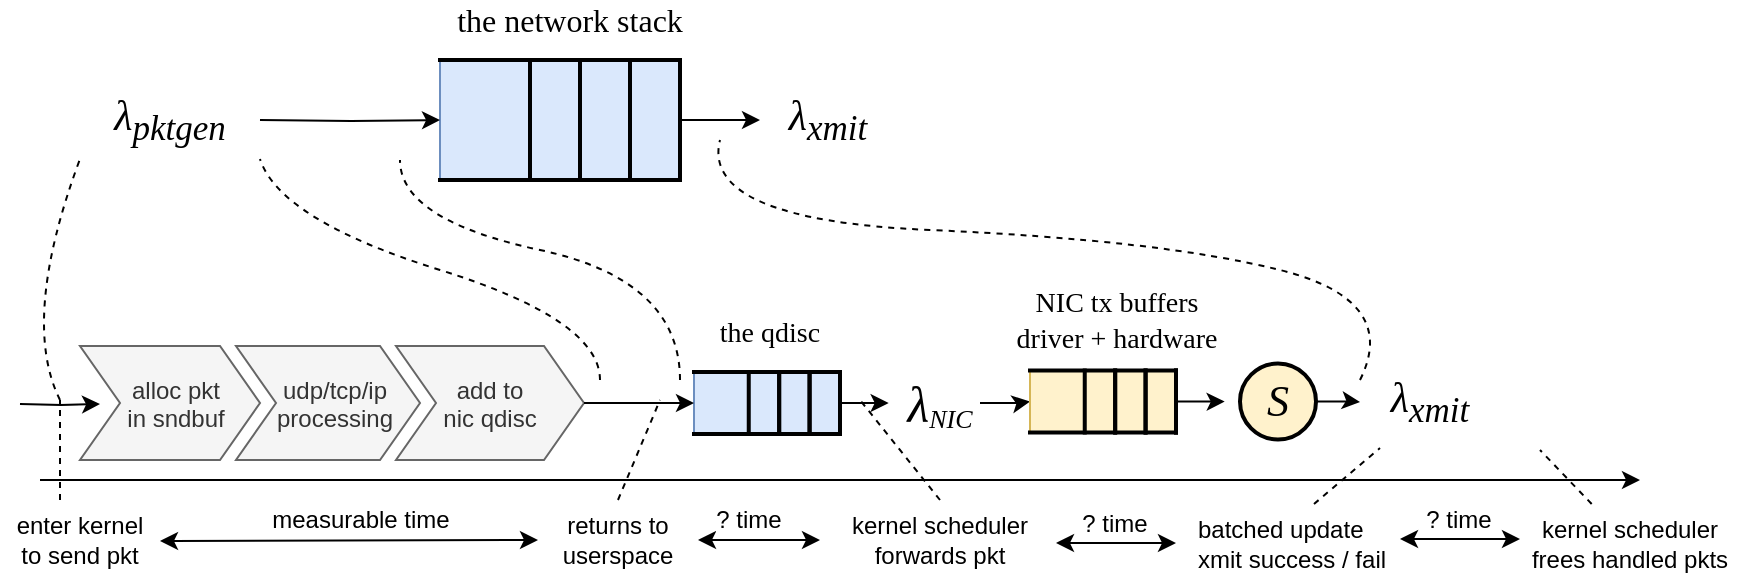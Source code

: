 <mxfile version="13.0.1" type="device"><diagram id="U8-f_7Jzzh13Jt_JUFvY" name="Page-1"><mxGraphModel dx="1360" dy="943" grid="1" gridSize="10" guides="1" tooltips="1" connect="1" arrows="1" fold="1" page="1" pageScale="1" pageWidth="827" pageHeight="1169" math="0" shadow="0"><root><mxCell id="0"/><mxCell id="1" parent="0"/><mxCell id="lTMGWLbRDilhScznKtRW-1" value="" style="group;fillColor=#dae8fc;strokeColor=#6c8ebf;" vertex="1" connectable="0" parent="1"><mxGeometry x="220" y="70" width="120" height="60" as="geometry"/></mxCell><mxCell id="lTMGWLbRDilhScznKtRW-2" value="" style="group" vertex="1" connectable="0" parent="lTMGWLbRDilhScznKtRW-1"><mxGeometry width="120" height="60" as="geometry"/></mxCell><mxCell id="lTMGWLbRDilhScznKtRW-3" value="" style="group" vertex="1" connectable="0" parent="lTMGWLbRDilhScznKtRW-2"><mxGeometry width="120" height="60" as="geometry"/></mxCell><mxCell id="lTMGWLbRDilhScznKtRW-4" value="" style="group" vertex="1" connectable="0" parent="lTMGWLbRDilhScznKtRW-3"><mxGeometry width="120" height="60" as="geometry"/></mxCell><mxCell id="lTMGWLbRDilhScznKtRW-5" value="" style="shape=partialRectangle;whiteSpace=wrap;html=1;bottom=0;right=0;fillColor=none;rotation=180;strokeWidth=2;" vertex="1" parent="lTMGWLbRDilhScznKtRW-4"><mxGeometry width="120" height="60" as="geometry"/></mxCell><mxCell id="lTMGWLbRDilhScznKtRW-6" value="" style="shape=partialRectangle;whiteSpace=wrap;html=1;bottom=0;right=0;fillColor=none;rotation=180;flipH=0;strokeWidth=2;flipV=1;" vertex="1" parent="lTMGWLbRDilhScznKtRW-4"><mxGeometry width="120" height="60" as="geometry"/></mxCell><mxCell id="lTMGWLbRDilhScznKtRW-13" value="" style="edgeStyle=orthogonalEdgeStyle;rounded=0;orthogonalLoop=1;jettySize=auto;html=1;" edge="1" parent="lTMGWLbRDilhScznKtRW-4" source="lTMGWLbRDilhScznKtRW-7"><mxGeometry relative="1" as="geometry"><mxPoint x="160" y="30" as="targetPoint"/></mxGeometry></mxCell><mxCell id="lTMGWLbRDilhScznKtRW-7" value="" style="shape=partialRectangle;whiteSpace=wrap;html=1;top=0;bottom=0;fillColor=none;strokeColor=#000000;strokeWidth=2;" vertex="1" parent="lTMGWLbRDilhScznKtRW-4"><mxGeometry x="95" width="25" height="60" as="geometry"/></mxCell><mxCell id="lTMGWLbRDilhScznKtRW-8" value="" style="shape=partialRectangle;whiteSpace=wrap;html=1;top=0;bottom=0;fillColor=none;strokeColor=#000000;strokeWidth=2;" vertex="1" parent="lTMGWLbRDilhScznKtRW-4"><mxGeometry x="70" width="25" height="60" as="geometry"/></mxCell><mxCell id="lTMGWLbRDilhScznKtRW-9" value="" style="shape=partialRectangle;whiteSpace=wrap;html=1;top=0;bottom=0;fillColor=none;strokeColor=#000000;strokeWidth=2;" vertex="1" parent="lTMGWLbRDilhScznKtRW-4"><mxGeometry x="45" width="25" height="60" as="geometry"/></mxCell><mxCell id="lTMGWLbRDilhScznKtRW-11" value="" style="edgeStyle=orthogonalEdgeStyle;rounded=0;orthogonalLoop=1;jettySize=auto;html=1;" edge="1" parent="1" target="lTMGWLbRDilhScznKtRW-6"><mxGeometry relative="1" as="geometry"><mxPoint x="130" y="100" as="sourcePoint"/></mxGeometry></mxCell><mxCell id="lTMGWLbRDilhScznKtRW-15" value="&lt;font style=&quot;font-size: 16px&quot; face=&quot;Tahoma&quot;&gt;the network stack&lt;/font&gt;" style="text;html=1;strokeColor=none;fillColor=none;align=center;verticalAlign=middle;whiteSpace=wrap;rounded=0;" vertex="1" parent="1"><mxGeometry x="220" y="40" width="130" height="20" as="geometry"/></mxCell><mxCell id="lTMGWLbRDilhScznKtRW-16" value="" style="group;fillColor=#dae8fc;strokeColor=#6c8ebf;" vertex="1" connectable="0" parent="1"><mxGeometry x="347" y="226" width="73" height="31" as="geometry"/></mxCell><mxCell id="lTMGWLbRDilhScznKtRW-17" value="" style="group" vertex="1" connectable="0" parent="lTMGWLbRDilhScznKtRW-16"><mxGeometry width="73" height="31.0" as="geometry"/></mxCell><mxCell id="lTMGWLbRDilhScznKtRW-18" value="" style="group" vertex="1" connectable="0" parent="lTMGWLbRDilhScznKtRW-17"><mxGeometry width="73" height="31.0" as="geometry"/></mxCell><mxCell id="lTMGWLbRDilhScznKtRW-19" value="" style="group" vertex="1" connectable="0" parent="lTMGWLbRDilhScznKtRW-18"><mxGeometry width="73" height="31.0" as="geometry"/></mxCell><mxCell id="lTMGWLbRDilhScznKtRW-20" value="" style="shape=partialRectangle;whiteSpace=wrap;html=1;bottom=0;right=0;fillColor=none;rotation=180;strokeWidth=2;" vertex="1" parent="lTMGWLbRDilhScznKtRW-19"><mxGeometry width="73" height="31.0" as="geometry"/></mxCell><mxCell id="lTMGWLbRDilhScznKtRW-21" value="" style="shape=partialRectangle;whiteSpace=wrap;html=1;bottom=0;right=0;fillColor=none;rotation=180;flipH=0;strokeWidth=2;flipV=1;" vertex="1" parent="lTMGWLbRDilhScznKtRW-19"><mxGeometry width="73" height="31.0" as="geometry"/></mxCell><mxCell id="lTMGWLbRDilhScznKtRW-22" value="" style="edgeStyle=orthogonalEdgeStyle;rounded=0;orthogonalLoop=1;jettySize=auto;html=1;" edge="1" parent="lTMGWLbRDilhScznKtRW-19" source="lTMGWLbRDilhScznKtRW-23"><mxGeometry relative="1" as="geometry"><mxPoint x="97.333" y="15.5" as="targetPoint"/></mxGeometry></mxCell><mxCell id="lTMGWLbRDilhScznKtRW-23" value="" style="shape=partialRectangle;whiteSpace=wrap;html=1;top=0;bottom=0;fillColor=none;strokeColor=#000000;strokeWidth=2;" vertex="1" parent="lTMGWLbRDilhScznKtRW-19"><mxGeometry x="57.792" width="15.208" height="31.0" as="geometry"/></mxCell><mxCell id="lTMGWLbRDilhScznKtRW-24" value="" style="shape=partialRectangle;whiteSpace=wrap;html=1;top=0;bottom=0;fillColor=none;strokeColor=#000000;strokeWidth=2;" vertex="1" parent="lTMGWLbRDilhScznKtRW-19"><mxGeometry x="42.583" width="15.208" height="31.0" as="geometry"/></mxCell><mxCell id="lTMGWLbRDilhScznKtRW-25" value="" style="shape=partialRectangle;whiteSpace=wrap;html=1;top=0;bottom=0;fillColor=none;strokeColor=#000000;strokeWidth=2;" vertex="1" parent="lTMGWLbRDilhScznKtRW-19"><mxGeometry x="27.375" width="15.208" height="31.0" as="geometry"/></mxCell><mxCell id="lTMGWLbRDilhScznKtRW-69" value="" style="edgeStyle=orthogonalEdgeStyle;rounded=0;orthogonalLoop=1;jettySize=auto;html=1;entryX=1;entryY=0.5;entryDx=0;entryDy=0;" edge="1" parent="1" source="lTMGWLbRDilhScznKtRW-27" target="lTMGWLbRDilhScznKtRW-63"><mxGeometry relative="1" as="geometry"/></mxCell><mxCell id="lTMGWLbRDilhScznKtRW-27" value="&lt;i style=&quot;font-size: 25px&quot;&gt;&lt;font style=&quot;font-size: 25px&quot; face=&quot;Georgia&quot;&gt;λ&lt;font size=&quot;1&quot;&gt;&lt;sub style=&quot;font-size: 13px&quot;&gt;NIC&lt;/sub&gt;&lt;/font&gt;&lt;/font&gt;&lt;/i&gt;" style="text;html=1;strokeColor=none;fillColor=none;align=center;verticalAlign=middle;whiteSpace=wrap;rounded=0;fontSize=22;" vertex="1" parent="1"><mxGeometry x="450" y="230.75" width="40" height="21.5" as="geometry"/></mxCell><mxCell id="lTMGWLbRDilhScznKtRW-28" value="&lt;i style=&quot;font-size: 21px&quot;&gt;&lt;font style=&quot;font-size: 21px&quot; face=&quot;Georgia&quot;&gt;λ&lt;font style=&quot;font-size: 21px&quot;&gt;&lt;sub&gt;xmit&lt;/sub&gt;&lt;/font&gt;&lt;/font&gt;&lt;/i&gt;" style="text;html=1;strokeColor=none;fillColor=none;align=center;verticalAlign=middle;whiteSpace=wrap;rounded=0;fontSize=22;" vertex="1" parent="1"><mxGeometry x="690" y="221.25" width="50" height="39" as="geometry"/></mxCell><mxCell id="lTMGWLbRDilhScznKtRW-29" value="&lt;font style=&quot;font-size: 14px&quot; face=&quot;Tahoma&quot;&gt;the qdisc&lt;br&gt;&lt;/font&gt;" style="text;html=1;strokeColor=none;fillColor=none;align=center;verticalAlign=middle;whiteSpace=wrap;rounded=0;" vertex="1" parent="1"><mxGeometry x="350" y="197" width="70" height="20" as="geometry"/></mxCell><mxCell id="lTMGWLbRDilhScznKtRW-38" value="" style="endArrow=none;dashed=1;html=1;curved=1;entryX=1;entryY=1;entryDx=0;entryDy=0;" edge="1" parent="1"><mxGeometry width="50" height="50" relative="1" as="geometry"><mxPoint x="300" y="230" as="sourcePoint"/><mxPoint x="130" y="119.5" as="targetPoint"/><Array as="points"><mxPoint x="300" y="200"/><mxPoint x="140" y="150"/></Array></mxGeometry></mxCell><mxCell id="lTMGWLbRDilhScznKtRW-39" value="" style="endArrow=none;dashed=1;html=1;curved=1;entryX=0;entryY=1;entryDx=0;entryDy=0;" edge="1" parent="1"><mxGeometry width="50" height="50" relative="1" as="geometry"><mxPoint x="30" y="240" as="sourcePoint"/><mxPoint x="40" y="119.5" as="targetPoint"/><Array as="points"><mxPoint x="10" y="200"/></Array></mxGeometry></mxCell><mxCell id="lTMGWLbRDilhScznKtRW-31" value="" style="swimlane;childLayout=stackLayout;horizontal=1;fillColor=none;horizontalStack=1;resizeParent=1;resizeParentMax=0;resizeLast=0;collapsible=0;strokeColor=none;stackBorder=10;stackSpacing=-12;resizable=1;align=center;points=[];fontColor=#000000;" vertex="1" parent="1"><mxGeometry x="30" y="180" width="272" height="100" as="geometry"/></mxCell><mxCell id="lTMGWLbRDilhScznKtRW-32" value="alloc pkt&#xA;in sndbuf" style="shape=step;perimeter=stepPerimeter;fixedSize=1;points=[];spacingLeft=6;fillColor=#f5f5f5;strokeColor=#666666;fontColor=#333333;" vertex="1" parent="lTMGWLbRDilhScznKtRW-31"><mxGeometry x="10" y="33" width="90" height="57" as="geometry"/></mxCell><mxCell id="lTMGWLbRDilhScznKtRW-85" value="" style="endArrow=classic;html=1;fontSize=12;" edge="1" parent="lTMGWLbRDilhScznKtRW-31"><mxGeometry width="50" height="50" relative="1" as="geometry"><mxPoint x="-10" y="100" as="sourcePoint"/><mxPoint x="790" y="100" as="targetPoint"/></mxGeometry></mxCell><mxCell id="lTMGWLbRDilhScznKtRW-33" value="udp/tcp/ip&#xA;processing" style="shape=step;perimeter=stepPerimeter;fixedSize=1;points=[];spacingLeft=7;fillColor=#f5f5f5;strokeColor=#666666;fontColor=#333333;" vertex="1" parent="lTMGWLbRDilhScznKtRW-31"><mxGeometry x="88" y="33" width="92" height="57" as="geometry"/></mxCell><mxCell id="lTMGWLbRDilhScznKtRW-34" value="add to&#xA;nic qdisc" style="shape=step;perimeter=stepPerimeter;fixedSize=1;points=[];fillColor=#f5f5f5;strokeColor=#666666;fontColor=#333333;" vertex="1" parent="lTMGWLbRDilhScznKtRW-31"><mxGeometry x="168" y="33" width="94" height="57" as="geometry"/></mxCell><mxCell id="lTMGWLbRDilhScznKtRW-55" value="" style="edgeStyle=orthogonalEdgeStyle;rounded=0;orthogonalLoop=1;jettySize=auto;html=1;" edge="1" parent="1" source="lTMGWLbRDilhScznKtRW-34" target="lTMGWLbRDilhScznKtRW-21"><mxGeometry relative="1" as="geometry"/></mxCell><mxCell id="lTMGWLbRDilhScznKtRW-58" value="" style="group;fillColor=#fff2cc;strokeColor=#d6b656;" vertex="1" connectable="0" parent="1"><mxGeometry x="515" y="225.25" width="73" height="31" as="geometry"/></mxCell><mxCell id="lTMGWLbRDilhScznKtRW-59" value="" style="group" vertex="1" connectable="0" parent="lTMGWLbRDilhScznKtRW-58"><mxGeometry width="73" height="31.0" as="geometry"/></mxCell><mxCell id="lTMGWLbRDilhScznKtRW-60" value="" style="group" vertex="1" connectable="0" parent="lTMGWLbRDilhScznKtRW-59"><mxGeometry width="73" height="31.0" as="geometry"/></mxCell><mxCell id="lTMGWLbRDilhScznKtRW-61" value="" style="group" vertex="1" connectable="0" parent="lTMGWLbRDilhScznKtRW-60"><mxGeometry width="73" height="31.0" as="geometry"/></mxCell><mxCell id="lTMGWLbRDilhScznKtRW-62" value="" style="shape=partialRectangle;whiteSpace=wrap;html=1;bottom=0;right=0;fillColor=none;rotation=180;strokeWidth=2;" vertex="1" parent="lTMGWLbRDilhScznKtRW-61"><mxGeometry width="73" height="31.0" as="geometry"/></mxCell><mxCell id="lTMGWLbRDilhScznKtRW-63" value="" style="shape=partialRectangle;whiteSpace=wrap;html=1;bottom=0;right=0;fillColor=none;rotation=180;flipH=0;strokeWidth=2;flipV=1;" vertex="1" parent="lTMGWLbRDilhScznKtRW-61"><mxGeometry width="73" height="31.0" as="geometry"/></mxCell><mxCell id="lTMGWLbRDilhScznKtRW-64" value="" style="edgeStyle=orthogonalEdgeStyle;rounded=0;orthogonalLoop=1;jettySize=auto;html=1;" edge="1" parent="lTMGWLbRDilhScznKtRW-61" source="lTMGWLbRDilhScznKtRW-65"><mxGeometry relative="1" as="geometry"><mxPoint x="97.333" y="15.5" as="targetPoint"/></mxGeometry></mxCell><mxCell id="lTMGWLbRDilhScznKtRW-65" value="" style="shape=partialRectangle;whiteSpace=wrap;html=1;top=0;bottom=0;fillColor=none;strokeColor=#000000;strokeWidth=2;" vertex="1" parent="lTMGWLbRDilhScznKtRW-61"><mxGeometry x="57.792" width="15.208" height="31.0" as="geometry"/></mxCell><mxCell id="lTMGWLbRDilhScznKtRW-66" value="" style="shape=partialRectangle;whiteSpace=wrap;html=1;top=0;bottom=0;fillColor=none;strokeColor=#000000;strokeWidth=2;" vertex="1" parent="lTMGWLbRDilhScznKtRW-61"><mxGeometry x="42.583" width="15.208" height="31.0" as="geometry"/></mxCell><mxCell id="lTMGWLbRDilhScznKtRW-67" value="" style="shape=partialRectangle;whiteSpace=wrap;html=1;top=0;bottom=0;fillColor=none;strokeColor=#000000;strokeWidth=2;" vertex="1" parent="lTMGWLbRDilhScznKtRW-61"><mxGeometry x="27.375" width="15.208" height="31.0" as="geometry"/></mxCell><mxCell id="lTMGWLbRDilhScznKtRW-68" value="&lt;div style=&quot;font-size: 14px&quot;&gt;&lt;font style=&quot;font-size: 14px&quot; face=&quot;Tahoma&quot;&gt;NIC tx buffers&lt;br&gt;&lt;/font&gt;&lt;/div&gt;&lt;div style=&quot;font-size: 14px&quot;&gt;&lt;font style=&quot;font-size: 14px&quot; face=&quot;Tahoma&quot;&gt;driver + hardware&lt;br&gt;&lt;/font&gt;&lt;/div&gt;" style="text;html=1;strokeColor=none;fillColor=none;align=center;verticalAlign=middle;whiteSpace=wrap;rounded=0;" vertex="1" parent="1"><mxGeometry x="480" y="190" width="157" height="20" as="geometry"/></mxCell><mxCell id="lTMGWLbRDilhScznKtRW-72" value="" style="edgeStyle=orthogonalEdgeStyle;rounded=0;orthogonalLoop=1;jettySize=auto;html=1;" edge="1" parent="1" source="lTMGWLbRDilhScznKtRW-70"><mxGeometry relative="1" as="geometry"><mxPoint x="680" y="241" as="targetPoint"/></mxGeometry></mxCell><mxCell id="lTMGWLbRDilhScznKtRW-70" value="&lt;font style=&quot;font-size: 22px;&quot; face=&quot;Georgia&quot;&gt;&lt;i style=&quot;font-size: 22px;&quot;&gt;S&lt;/i&gt;&lt;/font&gt;" style="ellipse;whiteSpace=wrap;html=1;aspect=fixed;strokeColor=#000000;strokeWidth=2;fillColor=#fff2cc;fontSize=22;" vertex="1" parent="1"><mxGeometry x="620" y="221.75" width="38" height="38" as="geometry"/></mxCell><mxCell id="lTMGWLbRDilhScznKtRW-73" value="&lt;i style=&quot;font-size: 21px&quot;&gt;&lt;font style=&quot;font-size: 21px&quot; face=&quot;Georgia&quot;&gt;λ&lt;font style=&quot;font-size: 21px&quot;&gt;&lt;sub&gt;xmit&lt;/sub&gt;&lt;/font&gt;&lt;/font&gt;&lt;/i&gt;" style="text;html=1;strokeColor=none;fillColor=none;align=center;verticalAlign=middle;whiteSpace=wrap;rounded=0;fontSize=22;" vertex="1" parent="1"><mxGeometry x="389" y="80" width="50" height="39" as="geometry"/></mxCell><mxCell id="lTMGWLbRDilhScznKtRW-74" value="&lt;i style=&quot;font-size: 21px&quot;&gt;&lt;font style=&quot;font-size: 21px&quot; face=&quot;Georgia&quot;&gt;λ&lt;sub&gt;pktgen&lt;/sub&gt;&lt;/font&gt;&lt;/i&gt;" style="text;html=1;strokeColor=none;fillColor=none;align=center;verticalAlign=middle;whiteSpace=wrap;rounded=0;fontSize=22;" vertex="1" parent="1"><mxGeometry x="60" y="80" width="50" height="39" as="geometry"/></mxCell><mxCell id="lTMGWLbRDilhScznKtRW-75" value="" style="endArrow=none;dashed=1;html=1;curved=1;" edge="1" parent="1"><mxGeometry width="50" height="50" relative="1" as="geometry"><mxPoint x="340" y="230" as="sourcePoint"/><mxPoint x="200" y="120" as="targetPoint"/><Array as="points"><mxPoint x="340" y="180"/><mxPoint x="200" y="150"/></Array></mxGeometry></mxCell><mxCell id="lTMGWLbRDilhScznKtRW-77" value="" style="endArrow=none;dashed=1;html=1;curved=1;" edge="1" parent="1"><mxGeometry width="50" height="50" relative="1" as="geometry"><mxPoint x="680" y="230" as="sourcePoint"/><mxPoint x="360" y="110" as="targetPoint"/><Array as="points"><mxPoint x="700" y="190"/><mxPoint x="580" y="160"/><mxPoint x="350" y="150"/></Array></mxGeometry></mxCell><mxCell id="lTMGWLbRDilhScznKtRW-78" value="" style="endArrow=none;dashed=1;html=1;fontSize=22;exitX=0.5;exitY=0;exitDx=0;exitDy=0;" edge="1" parent="1" source="lTMGWLbRDilhScznKtRW-79"><mxGeometry width="50" height="50" relative="1" as="geometry"><mxPoint x="430" y="290" as="sourcePoint"/><mxPoint x="430" y="240" as="targetPoint"/></mxGeometry></mxCell><mxCell id="lTMGWLbRDilhScznKtRW-79" value="&lt;div style=&quot;font-size: 12px&quot;&gt;kernel scheduler&lt;/div&gt;&lt;div style=&quot;font-size: 12px&quot;&gt;forwards pkt&lt;br style=&quot;font-size: 12px&quot;&gt;&lt;/div&gt;" style="text;html=1;strokeColor=none;fillColor=none;align=center;verticalAlign=middle;whiteSpace=wrap;rounded=0;fontSize=12;" vertex="1" parent="1"><mxGeometry x="420" y="290" width="100" height="40" as="geometry"/></mxCell><mxCell id="lTMGWLbRDilhScznKtRW-80" value="&lt;div&gt;enter kernel&lt;/div&gt;&lt;div&gt;to send pkt&lt;br&gt;&lt;/div&gt;" style="text;html=1;strokeColor=none;fillColor=none;align=center;verticalAlign=middle;whiteSpace=wrap;rounded=0;fontSize=12;" vertex="1" parent="1"><mxGeometry y="290" width="80" height="40" as="geometry"/></mxCell><mxCell id="lTMGWLbRDilhScznKtRW-81" value="" style="endArrow=none;dashed=1;html=1;fontSize=22;" edge="1" parent="1"><mxGeometry width="50" height="50" relative="1" as="geometry"><mxPoint x="30" y="290" as="sourcePoint"/><mxPoint x="30" y="240" as="targetPoint"/></mxGeometry></mxCell><mxCell id="lTMGWLbRDilhScznKtRW-82" value="" style="edgeStyle=orthogonalEdgeStyle;rounded=0;orthogonalLoop=1;jettySize=auto;html=1;" edge="1" parent="1"><mxGeometry relative="1" as="geometry"><mxPoint x="10" y="242" as="sourcePoint"/><mxPoint x="50" y="242" as="targetPoint"/></mxGeometry></mxCell><mxCell id="lTMGWLbRDilhScznKtRW-83" value="" style="endArrow=none;dashed=1;html=1;fontSize=22;exitX=0.5;exitY=0;exitDx=0;exitDy=0;" edge="1" parent="1" source="lTMGWLbRDilhScznKtRW-84"><mxGeometry width="50" height="50" relative="1" as="geometry"><mxPoint x="319.5" y="280" as="sourcePoint"/><mxPoint x="330" y="240" as="targetPoint"/></mxGeometry></mxCell><mxCell id="lTMGWLbRDilhScznKtRW-84" value="&lt;div&gt;returns to&lt;/div&gt;&lt;div&gt;userspace&lt;br&gt;&lt;/div&gt;" style="text;html=1;strokeColor=none;fillColor=none;align=center;verticalAlign=middle;whiteSpace=wrap;rounded=0;fontSize=12;" vertex="1" parent="1"><mxGeometry x="269" y="290" width="80" height="40" as="geometry"/></mxCell><mxCell id="lTMGWLbRDilhScznKtRW-88" value="" style="endArrow=classic;startArrow=classic;html=1;fontSize=12;entryX=0;entryY=0.5;entryDx=0;entryDy=0;" edge="1" parent="1" target="lTMGWLbRDilhScznKtRW-84"><mxGeometry width="50" height="50" relative="1" as="geometry"><mxPoint x="80" y="310.5" as="sourcePoint"/><mxPoint x="202" y="309.5" as="targetPoint"/></mxGeometry></mxCell><mxCell id="lTMGWLbRDilhScznKtRW-95" value="measurable time" style="edgeLabel;html=1;align=center;verticalAlign=middle;resizable=0;points=[];fontSize=12;" vertex="1" connectable="0" parent="lTMGWLbRDilhScznKtRW-88"><mxGeometry x="0.333" y="2" relative="1" as="geometry"><mxPoint x="-25.99" y="-8.17" as="offset"/></mxGeometry></mxCell><mxCell id="lTMGWLbRDilhScznKtRW-90" value="&lt;div&gt;kernel scheduler&lt;/div&gt;&lt;div&gt;frees handled pkts&lt;br&gt;&lt;/div&gt;" style="text;html=1;strokeColor=none;fillColor=none;align=center;verticalAlign=middle;whiteSpace=wrap;rounded=0;fontSize=12;" vertex="1" parent="1"><mxGeometry x="760" y="292" width="110" height="40" as="geometry"/></mxCell><mxCell id="lTMGWLbRDilhScznKtRW-92" value="&lt;div&gt;batched update&lt;/div&gt;&lt;div&gt;xmit success / fail&lt;br&gt;&lt;/div&gt;" style="text;html=1;strokeColor=none;fillColor=none;align=left;verticalAlign=middle;whiteSpace=wrap;rounded=0;fontSize=12;" vertex="1" parent="1"><mxGeometry x="597" y="292" width="120" height="40" as="geometry"/></mxCell><mxCell id="lTMGWLbRDilhScznKtRW-93" value="" style="endArrow=none;dashed=1;html=1;fontSize=22;exitX=0.5;exitY=0;exitDx=0;exitDy=0;" edge="1" parent="1" source="lTMGWLbRDilhScznKtRW-92"><mxGeometry width="50" height="50" relative="1" as="geometry"><mxPoint x="690" y="294" as="sourcePoint"/><mxPoint x="690" y="264" as="targetPoint"/></mxGeometry></mxCell><mxCell id="lTMGWLbRDilhScznKtRW-94" value="" style="endArrow=none;dashed=1;html=1;fontSize=22;" edge="1" parent="1" source="lTMGWLbRDilhScznKtRW-90"><mxGeometry width="50" height="50" relative="1" as="geometry"><mxPoint x="770" y="295" as="sourcePoint"/><mxPoint x="770" y="265" as="targetPoint"/></mxGeometry></mxCell><mxCell id="lTMGWLbRDilhScznKtRW-96" value="" style="endArrow=classic;startArrow=classic;html=1;fontSize=12;exitX=1;exitY=0.5;exitDx=0;exitDy=0;" edge="1" parent="1" source="lTMGWLbRDilhScznKtRW-84"><mxGeometry width="50" height="50" relative="1" as="geometry"><mxPoint x="380" y="330" as="sourcePoint"/><mxPoint x="410" y="310" as="targetPoint"/></mxGeometry></mxCell><mxCell id="lTMGWLbRDilhScznKtRW-97" value="? time" style="edgeLabel;html=1;align=center;verticalAlign=middle;resizable=0;points=[];fontSize=12;" vertex="1" connectable="0" parent="lTMGWLbRDilhScznKtRW-96"><mxGeometry x="0.333" y="2" relative="1" as="geometry"><mxPoint x="-15.63" y="-8" as="offset"/></mxGeometry></mxCell><mxCell id="lTMGWLbRDilhScznKtRW-98" value="" style="endArrow=classic;startArrow=classic;html=1;fontSize=12;entryX=0;entryY=0.5;entryDx=0;entryDy=0;" edge="1" parent="1"><mxGeometry width="50" height="50" relative="1" as="geometry"><mxPoint x="528" y="311.5" as="sourcePoint"/><mxPoint x="588" y="311.5" as="targetPoint"/></mxGeometry></mxCell><mxCell id="lTMGWLbRDilhScznKtRW-99" value="? time" style="edgeLabel;html=1;align=center;verticalAlign=middle;resizable=0;points=[];fontSize=12;" vertex="1" connectable="0" parent="lTMGWLbRDilhScznKtRW-98"><mxGeometry x="0.333" y="2" relative="1" as="geometry"><mxPoint x="-11.0" y="-8" as="offset"/></mxGeometry></mxCell><mxCell id="lTMGWLbRDilhScznKtRW-100" value="" style="endArrow=classic;startArrow=classic;html=1;fontSize=12;entryX=0;entryY=0.5;entryDx=0;entryDy=0;" edge="1" parent="1"><mxGeometry width="50" height="50" relative="1" as="geometry"><mxPoint x="700" y="309.5" as="sourcePoint"/><mxPoint x="760" y="309.5" as="targetPoint"/></mxGeometry></mxCell><mxCell id="lTMGWLbRDilhScznKtRW-101" value="? time" style="edgeLabel;html=1;align=center;verticalAlign=middle;resizable=0;points=[];fontSize=12;" vertex="1" connectable="0" parent="lTMGWLbRDilhScznKtRW-100"><mxGeometry x="0.333" y="2" relative="1" as="geometry"><mxPoint x="-11.0" y="-8" as="offset"/></mxGeometry></mxCell></root></mxGraphModel></diagram></mxfile>